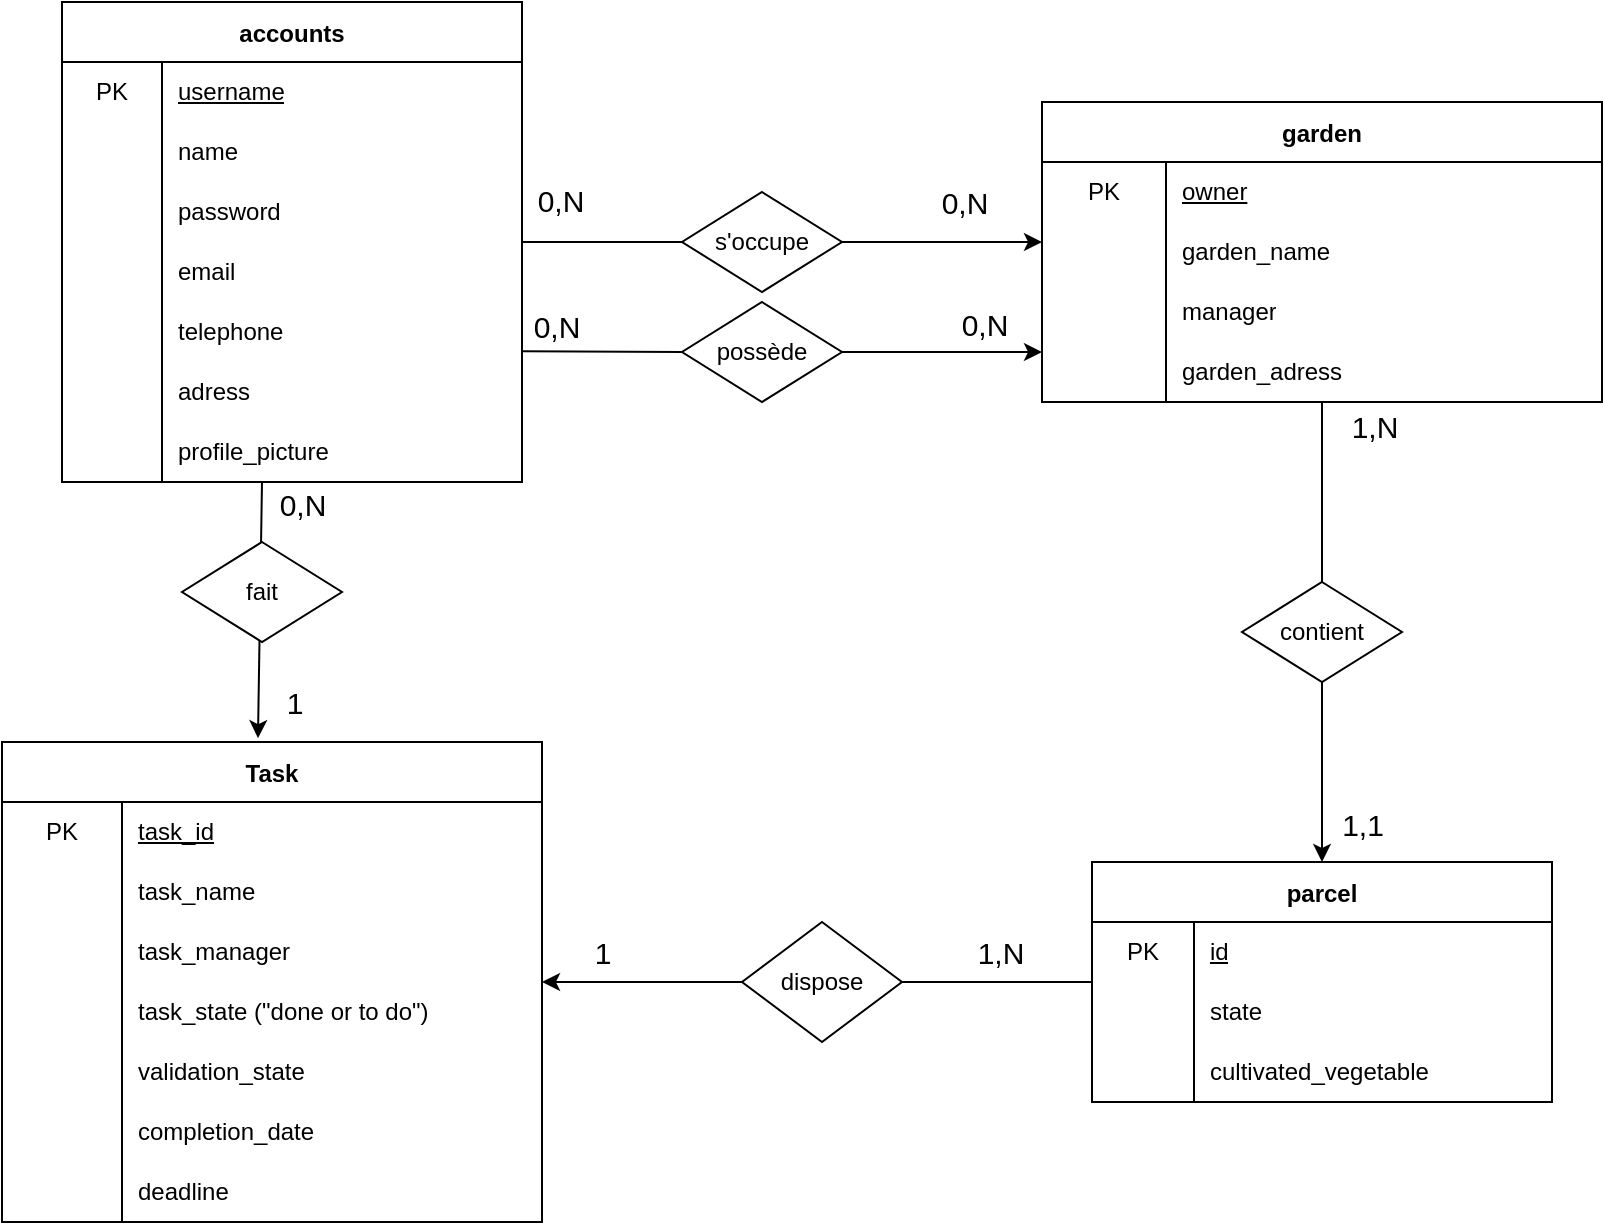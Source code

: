 <mxfile version="20.5.3" type="device"><diagram id="kfnG-v6PSaauxseIfwRb" name="Page-1"><mxGraphModel dx="1422" dy="762" grid="1" gridSize="10" guides="1" tooltips="1" connect="1" arrows="1" fold="1" page="1" pageScale="1" pageWidth="980" pageHeight="1390" math="0" shadow="0"><root><mxCell id="0"/><mxCell id="1" parent="0"/><mxCell id="le0erfsL0BoNp7D_5ZoV-2" value="accounts" style="shape=table;startSize=30;container=1;collapsible=0;childLayout=tableLayout;fixedRows=1;rowLines=0;fontStyle=1;" parent="1" vertex="1"><mxGeometry x="40" y="50" width="230" height="240" as="geometry"/></mxCell><mxCell id="le0erfsL0BoNp7D_5ZoV-6" value="" style="shape=tableRow;horizontal=0;startSize=0;swimlaneHead=0;swimlaneBody=0;top=0;left=0;bottom=0;right=0;collapsible=0;dropTarget=0;fillColor=none;points=[[0,0.5],[1,0.5]];portConstraint=eastwest;" parent="le0erfsL0BoNp7D_5ZoV-2" vertex="1"><mxGeometry y="30" width="230" height="30" as="geometry"/></mxCell><mxCell id="le0erfsL0BoNp7D_5ZoV-7" value="PK" style="shape=partialRectangle;html=1;whiteSpace=wrap;connectable=0;fillColor=none;top=0;left=0;bottom=0;right=0;overflow=hidden;" parent="le0erfsL0BoNp7D_5ZoV-6" vertex="1"><mxGeometry width="50" height="30" as="geometry"><mxRectangle width="50" height="30" as="alternateBounds"/></mxGeometry></mxCell><mxCell id="le0erfsL0BoNp7D_5ZoV-8" value="&lt;u&gt;username&lt;/u&gt;" style="shape=partialRectangle;html=1;whiteSpace=wrap;connectable=0;fillColor=none;top=0;left=0;bottom=0;right=0;align=left;spacingLeft=6;overflow=hidden;" parent="le0erfsL0BoNp7D_5ZoV-6" vertex="1"><mxGeometry x="50" width="180" height="30" as="geometry"><mxRectangle width="180" height="30" as="alternateBounds"/></mxGeometry></mxCell><mxCell id="le0erfsL0BoNp7D_5ZoV-3" value="" style="shape=tableRow;horizontal=0;startSize=0;swimlaneHead=0;swimlaneBody=0;top=0;left=0;bottom=0;right=0;collapsible=0;dropTarget=0;fillColor=none;points=[[0,0.5],[1,0.5]];portConstraint=eastwest;" parent="le0erfsL0BoNp7D_5ZoV-2" vertex="1"><mxGeometry y="60" width="230" height="30" as="geometry"/></mxCell><mxCell id="le0erfsL0BoNp7D_5ZoV-4" value="" style="shape=partialRectangle;html=1;whiteSpace=wrap;connectable=0;fillColor=none;top=0;left=0;bottom=0;right=0;overflow=hidden;pointerEvents=1;" parent="le0erfsL0BoNp7D_5ZoV-3" vertex="1"><mxGeometry width="50" height="30" as="geometry"><mxRectangle width="50" height="30" as="alternateBounds"/></mxGeometry></mxCell><mxCell id="le0erfsL0BoNp7D_5ZoV-5" value="name" style="shape=partialRectangle;html=1;whiteSpace=wrap;connectable=0;fillColor=none;top=0;left=0;bottom=0;right=0;align=left;spacingLeft=6;overflow=hidden;" parent="le0erfsL0BoNp7D_5ZoV-3" vertex="1"><mxGeometry x="50" width="180" height="30" as="geometry"><mxRectangle width="180" height="30" as="alternateBounds"/></mxGeometry></mxCell><mxCell id="le0erfsL0BoNp7D_5ZoV-9" value="" style="shape=tableRow;horizontal=0;startSize=0;swimlaneHead=0;swimlaneBody=0;top=0;left=0;bottom=0;right=0;collapsible=0;dropTarget=0;fillColor=none;points=[[0,0.5],[1,0.5]];portConstraint=eastwest;" parent="le0erfsL0BoNp7D_5ZoV-2" vertex="1"><mxGeometry y="90" width="230" height="30" as="geometry"/></mxCell><mxCell id="le0erfsL0BoNp7D_5ZoV-10" value="" style="shape=partialRectangle;html=1;whiteSpace=wrap;connectable=0;fillColor=none;top=0;left=0;bottom=0;right=0;overflow=hidden;" parent="le0erfsL0BoNp7D_5ZoV-9" vertex="1"><mxGeometry width="50" height="30" as="geometry"><mxRectangle width="50" height="30" as="alternateBounds"/></mxGeometry></mxCell><mxCell id="le0erfsL0BoNp7D_5ZoV-11" value="password" style="shape=partialRectangle;html=1;whiteSpace=wrap;connectable=0;fillColor=none;top=0;left=0;bottom=0;right=0;align=left;spacingLeft=6;overflow=hidden;" parent="le0erfsL0BoNp7D_5ZoV-9" vertex="1"><mxGeometry x="50" width="180" height="30" as="geometry"><mxRectangle width="180" height="30" as="alternateBounds"/></mxGeometry></mxCell><mxCell id="le0erfsL0BoNp7D_5ZoV-25" value="" style="shape=tableRow;horizontal=0;startSize=0;swimlaneHead=0;swimlaneBody=0;top=0;left=0;bottom=0;right=0;collapsible=0;dropTarget=0;fillColor=none;points=[[0,0.5],[1,0.5]];portConstraint=eastwest;" parent="le0erfsL0BoNp7D_5ZoV-2" vertex="1"><mxGeometry y="120" width="230" height="30" as="geometry"/></mxCell><mxCell id="le0erfsL0BoNp7D_5ZoV-26" value="" style="shape=partialRectangle;html=1;whiteSpace=wrap;connectable=0;fillColor=none;top=0;left=0;bottom=0;right=0;overflow=hidden;" parent="le0erfsL0BoNp7D_5ZoV-25" vertex="1"><mxGeometry width="50" height="30" as="geometry"><mxRectangle width="50" height="30" as="alternateBounds"/></mxGeometry></mxCell><mxCell id="le0erfsL0BoNp7D_5ZoV-27" value="email" style="shape=partialRectangle;html=1;whiteSpace=wrap;connectable=0;fillColor=none;top=0;left=0;bottom=0;right=0;align=left;spacingLeft=6;overflow=hidden;" parent="le0erfsL0BoNp7D_5ZoV-25" vertex="1"><mxGeometry x="50" width="180" height="30" as="geometry"><mxRectangle width="180" height="30" as="alternateBounds"/></mxGeometry></mxCell><mxCell id="le0erfsL0BoNp7D_5ZoV-22" value="" style="shape=tableRow;horizontal=0;startSize=0;swimlaneHead=0;swimlaneBody=0;top=0;left=0;bottom=0;right=0;collapsible=0;dropTarget=0;fillColor=none;points=[[0,0.5],[1,0.5]];portConstraint=eastwest;" parent="le0erfsL0BoNp7D_5ZoV-2" vertex="1"><mxGeometry y="150" width="230" height="30" as="geometry"/></mxCell><mxCell id="le0erfsL0BoNp7D_5ZoV-23" value="" style="shape=partialRectangle;html=1;whiteSpace=wrap;connectable=0;fillColor=none;top=0;left=0;bottom=0;right=0;overflow=hidden;" parent="le0erfsL0BoNp7D_5ZoV-22" vertex="1"><mxGeometry width="50" height="30" as="geometry"><mxRectangle width="50" height="30" as="alternateBounds"/></mxGeometry></mxCell><mxCell id="le0erfsL0BoNp7D_5ZoV-24" value="telephone" style="shape=partialRectangle;html=1;whiteSpace=wrap;connectable=0;fillColor=none;top=0;left=0;bottom=0;right=0;align=left;spacingLeft=6;overflow=hidden;" parent="le0erfsL0BoNp7D_5ZoV-22" vertex="1"><mxGeometry x="50" width="180" height="30" as="geometry"><mxRectangle width="180" height="30" as="alternateBounds"/></mxGeometry></mxCell><mxCell id="Tjd96EVF7SlJ4U7axHK--2" value="" style="shape=tableRow;horizontal=0;startSize=0;swimlaneHead=0;swimlaneBody=0;top=0;left=0;bottom=0;right=0;collapsible=0;dropTarget=0;fillColor=none;points=[[0,0.5],[1,0.5]];portConstraint=eastwest;" parent="le0erfsL0BoNp7D_5ZoV-2" vertex="1"><mxGeometry y="180" width="230" height="30" as="geometry"/></mxCell><mxCell id="Tjd96EVF7SlJ4U7axHK--3" value="" style="shape=partialRectangle;html=1;whiteSpace=wrap;connectable=0;fillColor=none;top=0;left=0;bottom=0;right=0;overflow=hidden;" parent="Tjd96EVF7SlJ4U7axHK--2" vertex="1"><mxGeometry width="50" height="30" as="geometry"><mxRectangle width="50" height="30" as="alternateBounds"/></mxGeometry></mxCell><mxCell id="Tjd96EVF7SlJ4U7axHK--4" value="adress" style="shape=partialRectangle;html=1;whiteSpace=wrap;connectable=0;fillColor=none;top=0;left=0;bottom=0;right=0;align=left;spacingLeft=6;overflow=hidden;" parent="Tjd96EVF7SlJ4U7axHK--2" vertex="1"><mxGeometry x="50" width="180" height="30" as="geometry"><mxRectangle width="180" height="30" as="alternateBounds"/></mxGeometry></mxCell><mxCell id="6JYiw_Uu-c0ajwaRlflh-1" value="" style="shape=tableRow;horizontal=0;startSize=0;swimlaneHead=0;swimlaneBody=0;top=0;left=0;bottom=0;right=0;collapsible=0;dropTarget=0;fillColor=none;points=[[0,0.5],[1,0.5]];portConstraint=eastwest;" parent="le0erfsL0BoNp7D_5ZoV-2" vertex="1"><mxGeometry y="210" width="230" height="30" as="geometry"/></mxCell><mxCell id="6JYiw_Uu-c0ajwaRlflh-2" value="" style="shape=partialRectangle;html=1;whiteSpace=wrap;connectable=0;fillColor=none;top=0;left=0;bottom=0;right=0;overflow=hidden;" parent="6JYiw_Uu-c0ajwaRlflh-1" vertex="1"><mxGeometry width="50" height="30" as="geometry"><mxRectangle width="50" height="30" as="alternateBounds"/></mxGeometry></mxCell><mxCell id="6JYiw_Uu-c0ajwaRlflh-3" value="profile_picture" style="shape=partialRectangle;html=1;whiteSpace=wrap;connectable=0;fillColor=none;top=0;left=0;bottom=0;right=0;align=left;spacingLeft=6;overflow=hidden;" parent="6JYiw_Uu-c0ajwaRlflh-1" vertex="1"><mxGeometry x="50" width="180" height="30" as="geometry"><mxRectangle width="180" height="30" as="alternateBounds"/></mxGeometry></mxCell><mxCell id="Vv_ioQXFnHcReBDIDZS8-2" style="edgeStyle=orthogonalEdgeStyle;rounded=0;orthogonalLoop=1;jettySize=auto;html=1;endArrow=none;endFill=0;" edge="1" parent="1" source="le0erfsL0BoNp7D_5ZoV-31" target="Tjd96EVF7SlJ4U7axHK--50"><mxGeometry relative="1" as="geometry"/></mxCell><mxCell id="Vv_ioQXFnHcReBDIDZS8-7" value="1,N" style="edgeLabel;html=1;align=center;verticalAlign=middle;resizable=0;points=[];fontSize=15;" vertex="1" connectable="0" parent="Vv_ioQXFnHcReBDIDZS8-2"><mxGeometry x="-0.709" y="3" relative="1" as="geometry"><mxPoint x="23" y="-1" as="offset"/></mxGeometry></mxCell><mxCell id="le0erfsL0BoNp7D_5ZoV-31" value="garden" style="shape=table;startSize=30;container=1;collapsible=0;childLayout=tableLayout;fixedRows=1;rowLines=0;fontStyle=1;" parent="1" vertex="1"><mxGeometry x="530" y="100" width="280" height="150" as="geometry"/></mxCell><mxCell id="le0erfsL0BoNp7D_5ZoV-32" value="" style="shape=tableRow;horizontal=0;startSize=0;swimlaneHead=0;swimlaneBody=0;top=0;left=0;bottom=0;right=0;collapsible=0;dropTarget=0;fillColor=none;points=[[0,0.5],[1,0.5]];portConstraint=eastwest;" parent="le0erfsL0BoNp7D_5ZoV-31" vertex="1"><mxGeometry y="30" width="280" height="30" as="geometry"/></mxCell><mxCell id="le0erfsL0BoNp7D_5ZoV-33" value="PK" style="shape=partialRectangle;html=1;whiteSpace=wrap;connectable=0;fillColor=none;top=0;left=0;bottom=0;right=0;overflow=hidden;pointerEvents=1;" parent="le0erfsL0BoNp7D_5ZoV-32" vertex="1"><mxGeometry width="62" height="30" as="geometry"><mxRectangle width="62" height="30" as="alternateBounds"/></mxGeometry></mxCell><mxCell id="le0erfsL0BoNp7D_5ZoV-34" value="&lt;u&gt;owner&lt;/u&gt;" style="shape=partialRectangle;html=1;whiteSpace=wrap;connectable=0;fillColor=none;top=0;left=0;bottom=0;right=0;align=left;spacingLeft=6;overflow=hidden;" parent="le0erfsL0BoNp7D_5ZoV-32" vertex="1"><mxGeometry x="62" width="218" height="30" as="geometry"><mxRectangle width="218" height="30" as="alternateBounds"/></mxGeometry></mxCell><mxCell id="le0erfsL0BoNp7D_5ZoV-57" value="" style="shape=tableRow;horizontal=0;startSize=0;swimlaneHead=0;swimlaneBody=0;top=0;left=0;bottom=0;right=0;collapsible=0;dropTarget=0;fillColor=none;points=[[0,0.5],[1,0.5]];portConstraint=eastwest;" parent="le0erfsL0BoNp7D_5ZoV-31" vertex="1"><mxGeometry y="60" width="280" height="30" as="geometry"/></mxCell><mxCell id="le0erfsL0BoNp7D_5ZoV-58" value="" style="shape=partialRectangle;html=1;whiteSpace=wrap;connectable=0;fillColor=none;top=0;left=0;bottom=0;right=0;overflow=hidden;pointerEvents=1;" parent="le0erfsL0BoNp7D_5ZoV-57" vertex="1"><mxGeometry width="62" height="30" as="geometry"><mxRectangle width="62" height="30" as="alternateBounds"/></mxGeometry></mxCell><mxCell id="le0erfsL0BoNp7D_5ZoV-59" value="garden_name" style="shape=partialRectangle;html=1;whiteSpace=wrap;connectable=0;fillColor=none;top=0;left=0;bottom=0;right=0;align=left;spacingLeft=6;overflow=hidden;" parent="le0erfsL0BoNp7D_5ZoV-57" vertex="1"><mxGeometry x="62" width="218" height="30" as="geometry"><mxRectangle width="218" height="30" as="alternateBounds"/></mxGeometry></mxCell><mxCell id="le0erfsL0BoNp7D_5ZoV-35" value="" style="shape=tableRow;horizontal=0;startSize=0;swimlaneHead=0;swimlaneBody=0;top=0;left=0;bottom=0;right=0;collapsible=0;dropTarget=0;fillColor=none;points=[[0,0.5],[1,0.5]];portConstraint=eastwest;" parent="le0erfsL0BoNp7D_5ZoV-31" vertex="1"><mxGeometry y="90" width="280" height="30" as="geometry"/></mxCell><mxCell id="le0erfsL0BoNp7D_5ZoV-36" value="" style="shape=partialRectangle;html=1;whiteSpace=wrap;connectable=0;fillColor=none;top=0;left=0;bottom=0;right=0;overflow=hidden;" parent="le0erfsL0BoNp7D_5ZoV-35" vertex="1"><mxGeometry width="62" height="30" as="geometry"><mxRectangle width="62" height="30" as="alternateBounds"/></mxGeometry></mxCell><mxCell id="le0erfsL0BoNp7D_5ZoV-37" value="manager" style="shape=partialRectangle;html=1;whiteSpace=wrap;connectable=0;fillColor=none;top=0;left=0;bottom=0;right=0;align=left;spacingLeft=6;overflow=hidden;" parent="le0erfsL0BoNp7D_5ZoV-35" vertex="1"><mxGeometry x="62" width="218" height="30" as="geometry"><mxRectangle width="218" height="30" as="alternateBounds"/></mxGeometry></mxCell><mxCell id="le0erfsL0BoNp7D_5ZoV-44" value="" style="shape=tableRow;horizontal=0;startSize=0;swimlaneHead=0;swimlaneBody=0;top=0;left=0;bottom=0;right=0;collapsible=0;dropTarget=0;fillColor=none;points=[[0,0.5],[1,0.5]];portConstraint=eastwest;" parent="le0erfsL0BoNp7D_5ZoV-31" vertex="1"><mxGeometry y="120" width="280" height="30" as="geometry"/></mxCell><mxCell id="le0erfsL0BoNp7D_5ZoV-45" value="" style="shape=partialRectangle;html=1;whiteSpace=wrap;connectable=0;fillColor=none;top=0;left=0;bottom=0;right=0;overflow=hidden;" parent="le0erfsL0BoNp7D_5ZoV-44" vertex="1"><mxGeometry width="62" height="30" as="geometry"><mxRectangle width="62" height="30" as="alternateBounds"/></mxGeometry></mxCell><mxCell id="le0erfsL0BoNp7D_5ZoV-46" value="garden_adress" style="shape=partialRectangle;html=1;whiteSpace=wrap;connectable=0;fillColor=none;top=0;left=0;bottom=0;right=0;align=left;spacingLeft=6;overflow=hidden;" parent="le0erfsL0BoNp7D_5ZoV-44" vertex="1"><mxGeometry x="62" width="218" height="30" as="geometry"><mxRectangle width="218" height="30" as="alternateBounds"/></mxGeometry></mxCell><mxCell id="le0erfsL0BoNp7D_5ZoV-81" value="" style="endArrow=none;html=1;rounded=0;endFill=0;entryX=0;entryY=0.5;entryDx=0;entryDy=0;exitX=1.001;exitY=0.821;exitDx=0;exitDy=0;exitPerimeter=0;" parent="1" target="Tjd96EVF7SlJ4U7axHK--1" edge="1" source="le0erfsL0BoNp7D_5ZoV-22"><mxGeometry relative="1" as="geometry"><mxPoint x="270" y="150" as="sourcePoint"/><mxPoint x="430" y="150" as="targetPoint"/></mxGeometry></mxCell><mxCell id="Vv_ioQXFnHcReBDIDZS8-12" value="0,N" style="edgeLabel;html=1;align=center;verticalAlign=middle;resizable=0;points=[];fontSize=15;" vertex="1" connectable="0" parent="le0erfsL0BoNp7D_5ZoV-81"><mxGeometry x="0.332" y="-1" relative="1" as="geometry"><mxPoint x="-36" y="-14" as="offset"/></mxGeometry></mxCell><mxCell id="Vv_ioQXFnHcReBDIDZS8-9" style="edgeStyle=orthogonalEdgeStyle;rounded=0;orthogonalLoop=1;jettySize=auto;html=1;fontSize=15;endArrow=classic;endFill=1;" edge="1" parent="1" source="Tjd96EVF7SlJ4U7axHK--1" target="le0erfsL0BoNp7D_5ZoV-31"><mxGeometry relative="1" as="geometry"><Array as="points"><mxPoint x="510" y="225"/><mxPoint x="510" y="225"/></Array></mxGeometry></mxCell><mxCell id="Vv_ioQXFnHcReBDIDZS8-10" value="0,N" style="edgeLabel;html=1;align=center;verticalAlign=middle;resizable=0;points=[];fontSize=15;" vertex="1" connectable="0" parent="Vv_ioQXFnHcReBDIDZS8-9"><mxGeometry x="-0.367" y="1" relative="1" as="geometry"><mxPoint x="39" y="-13" as="offset"/></mxGeometry></mxCell><mxCell id="Tjd96EVF7SlJ4U7axHK--1" value="possède" style="rhombus;whiteSpace=wrap;html=1;" parent="1" vertex="1"><mxGeometry x="350" y="200" width="80" height="50" as="geometry"/></mxCell><mxCell id="Tjd96EVF7SlJ4U7axHK--33" value="parcel" style="shape=table;startSize=30;container=1;collapsible=0;childLayout=tableLayout;fixedRows=1;rowLines=0;fontStyle=1;" parent="1" vertex="1"><mxGeometry x="555" y="480" width="230" height="120" as="geometry"/></mxCell><mxCell id="Tjd96EVF7SlJ4U7axHK--34" value="" style="shape=tableRow;horizontal=0;startSize=0;swimlaneHead=0;swimlaneBody=0;top=0;left=0;bottom=0;right=0;collapsible=0;dropTarget=0;fillColor=none;points=[[0,0.5],[1,0.5]];portConstraint=eastwest;" parent="Tjd96EVF7SlJ4U7axHK--33" vertex="1"><mxGeometry y="30" width="230" height="30" as="geometry"/></mxCell><mxCell id="Tjd96EVF7SlJ4U7axHK--35" value="PK" style="shape=partialRectangle;html=1;whiteSpace=wrap;connectable=0;fillColor=none;top=0;left=0;bottom=0;right=0;overflow=hidden;pointerEvents=1;" parent="Tjd96EVF7SlJ4U7axHK--34" vertex="1"><mxGeometry width="51" height="30" as="geometry"><mxRectangle width="51" height="30" as="alternateBounds"/></mxGeometry></mxCell><mxCell id="Tjd96EVF7SlJ4U7axHK--36" value="&lt;u&gt;id&lt;/u&gt;" style="shape=partialRectangle;html=1;whiteSpace=wrap;connectable=0;fillColor=none;top=0;left=0;bottom=0;right=0;align=left;spacingLeft=6;overflow=hidden;" parent="Tjd96EVF7SlJ4U7axHK--34" vertex="1"><mxGeometry x="51" width="179" height="30" as="geometry"><mxRectangle width="179" height="30" as="alternateBounds"/></mxGeometry></mxCell><mxCell id="6JYiw_Uu-c0ajwaRlflh-14" value="" style="shape=tableRow;horizontal=0;startSize=0;swimlaneHead=0;swimlaneBody=0;top=0;left=0;bottom=0;right=0;collapsible=0;dropTarget=0;fillColor=none;points=[[0,0.5],[1,0.5]];portConstraint=eastwest;" parent="Tjd96EVF7SlJ4U7axHK--33" vertex="1"><mxGeometry y="60" width="230" height="30" as="geometry"/></mxCell><mxCell id="6JYiw_Uu-c0ajwaRlflh-15" value="" style="shape=partialRectangle;html=1;whiteSpace=wrap;connectable=0;fillColor=none;top=0;left=0;bottom=0;right=0;overflow=hidden;pointerEvents=1;" parent="6JYiw_Uu-c0ajwaRlflh-14" vertex="1"><mxGeometry width="51" height="30" as="geometry"><mxRectangle width="51" height="30" as="alternateBounds"/></mxGeometry></mxCell><mxCell id="6JYiw_Uu-c0ajwaRlflh-16" value="state" style="shape=partialRectangle;html=1;whiteSpace=wrap;connectable=0;fillColor=none;top=0;left=0;bottom=0;right=0;align=left;spacingLeft=6;overflow=hidden;" parent="6JYiw_Uu-c0ajwaRlflh-14" vertex="1"><mxGeometry x="51" width="179" height="30" as="geometry"><mxRectangle width="179" height="30" as="alternateBounds"/></mxGeometry></mxCell><mxCell id="Tjd96EVF7SlJ4U7axHK--37" value="" style="shape=tableRow;horizontal=0;startSize=0;swimlaneHead=0;swimlaneBody=0;top=0;left=0;bottom=0;right=0;collapsible=0;dropTarget=0;fillColor=none;points=[[0,0.5],[1,0.5]];portConstraint=eastwest;" parent="Tjd96EVF7SlJ4U7axHK--33" vertex="1"><mxGeometry y="90" width="230" height="30" as="geometry"/></mxCell><mxCell id="Tjd96EVF7SlJ4U7axHK--38" value="" style="shape=partialRectangle;html=1;whiteSpace=wrap;connectable=0;fillColor=none;top=0;left=0;bottom=0;right=0;overflow=hidden;" parent="Tjd96EVF7SlJ4U7axHK--37" vertex="1"><mxGeometry width="51" height="30" as="geometry"><mxRectangle width="51" height="30" as="alternateBounds"/></mxGeometry></mxCell><mxCell id="Tjd96EVF7SlJ4U7axHK--39" value="cultivated_vegetable" style="shape=partialRectangle;html=1;whiteSpace=wrap;connectable=0;fillColor=none;top=0;left=0;bottom=0;right=0;align=left;spacingLeft=6;overflow=hidden;" parent="Tjd96EVF7SlJ4U7axHK--37" vertex="1"><mxGeometry x="51" width="179" height="30" as="geometry"><mxRectangle width="179" height="30" as="alternateBounds"/></mxGeometry></mxCell><mxCell id="Tjd96EVF7SlJ4U7axHK--46" value="" style="endArrow=classic;html=1;rounded=0;exitX=0.5;exitY=1;exitDx=0;exitDy=0;" parent="1" source="Tjd96EVF7SlJ4U7axHK--50" target="Tjd96EVF7SlJ4U7axHK--33" edge="1"><mxGeometry width="50" height="50" relative="1" as="geometry"><mxPoint x="390" y="420" as="sourcePoint"/><mxPoint x="270.92" y="485.49" as="targetPoint"/></mxGeometry></mxCell><mxCell id="Vv_ioQXFnHcReBDIDZS8-6" value="1,1" style="edgeLabel;html=1;align=center;verticalAlign=middle;resizable=0;points=[];fontSize=15;" vertex="1" connectable="0" parent="Tjd96EVF7SlJ4U7axHK--46"><mxGeometry x="0.233" y="4" relative="1" as="geometry"><mxPoint x="16" y="15" as="offset"/></mxGeometry></mxCell><mxCell id="Tjd96EVF7SlJ4U7axHK--50" value="contient" style="rhombus;whiteSpace=wrap;html=1;" parent="1" vertex="1"><mxGeometry x="630" y="340" width="80" height="50" as="geometry"/></mxCell><mxCell id="s6dvM-gy2wAkVCmK1dsF-1" value="" style="endArrow=none;html=1;rounded=0;endFill=0;" parent="1" target="s6dvM-gy2wAkVCmK1dsF-3" edge="1" source="le0erfsL0BoNp7D_5ZoV-2"><mxGeometry width="50" height="50" relative="1" as="geometry"><mxPoint x="270" y="90" as="sourcePoint"/><mxPoint x="320" y="40" as="targetPoint"/></mxGeometry></mxCell><mxCell id="Vv_ioQXFnHcReBDIDZS8-13" value="0,N" style="edgeLabel;html=1;align=center;verticalAlign=middle;resizable=0;points=[];fontSize=15;" vertex="1" connectable="0" parent="s6dvM-gy2wAkVCmK1dsF-1"><mxGeometry x="0.342" y="2" relative="1" as="geometry"><mxPoint x="-35" y="-19" as="offset"/></mxGeometry></mxCell><mxCell id="Vv_ioQXFnHcReBDIDZS8-16" style="edgeStyle=orthogonalEdgeStyle;rounded=0;orthogonalLoop=1;jettySize=auto;html=1;fontSize=15;endArrow=classic;endFill=1;exitX=1;exitY=0.5;exitDx=0;exitDy=0;" edge="1" parent="1" source="s6dvM-gy2wAkVCmK1dsF-3" target="le0erfsL0BoNp7D_5ZoV-31"><mxGeometry relative="1" as="geometry"><Array as="points"><mxPoint x="480" y="170"/><mxPoint x="480" y="170"/></Array></mxGeometry></mxCell><mxCell id="Vv_ioQXFnHcReBDIDZS8-17" value="0,N" style="edgeLabel;html=1;align=center;verticalAlign=middle;resizable=0;points=[];fontSize=15;" vertex="1" connectable="0" parent="Vv_ioQXFnHcReBDIDZS8-16"><mxGeometry x="-0.349" y="-1" relative="1" as="geometry"><mxPoint x="28" y="-21" as="offset"/></mxGeometry></mxCell><mxCell id="s6dvM-gy2wAkVCmK1dsF-3" value="s'occupe" style="rhombus;whiteSpace=wrap;html=1;" parent="1" vertex="1"><mxGeometry x="350" y="145" width="80" height="50" as="geometry"/></mxCell><mxCell id="6JYiw_Uu-c0ajwaRlflh-4" value="Task" style="shape=table;startSize=30;container=1;collapsible=0;childLayout=tableLayout;fixedRows=1;rowLines=0;fontStyle=1;" parent="1" vertex="1"><mxGeometry x="10" y="420" width="270" height="240" as="geometry"/></mxCell><mxCell id="6JYiw_Uu-c0ajwaRlflh-5" value="" style="shape=tableRow;horizontal=0;startSize=0;swimlaneHead=0;swimlaneBody=0;top=0;left=0;bottom=0;right=0;collapsible=0;dropTarget=0;fillColor=none;points=[[0,0.5],[1,0.5]];portConstraint=eastwest;" parent="6JYiw_Uu-c0ajwaRlflh-4" vertex="1"><mxGeometry y="30" width="270" height="30" as="geometry"/></mxCell><mxCell id="6JYiw_Uu-c0ajwaRlflh-6" value="PK" style="shape=partialRectangle;html=1;whiteSpace=wrap;connectable=0;fillColor=none;top=0;left=0;bottom=0;right=0;overflow=hidden;pointerEvents=1;" parent="6JYiw_Uu-c0ajwaRlflh-5" vertex="1"><mxGeometry width="60" height="30" as="geometry"><mxRectangle width="60" height="30" as="alternateBounds"/></mxGeometry></mxCell><mxCell id="6JYiw_Uu-c0ajwaRlflh-7" value="&lt;u&gt;task_id&lt;/u&gt;" style="shape=partialRectangle;html=1;whiteSpace=wrap;connectable=0;fillColor=none;top=0;left=0;bottom=0;right=0;align=left;spacingLeft=6;overflow=hidden;" parent="6JYiw_Uu-c0ajwaRlflh-5" vertex="1"><mxGeometry x="60" width="210" height="30" as="geometry"><mxRectangle width="210" height="30" as="alternateBounds"/></mxGeometry></mxCell><mxCell id="6JYiw_Uu-c0ajwaRlflh-36" value="" style="shape=tableRow;horizontal=0;startSize=0;swimlaneHead=0;swimlaneBody=0;top=0;left=0;bottom=0;right=0;collapsible=0;dropTarget=0;fillColor=none;points=[[0,0.5],[1,0.5]];portConstraint=eastwest;" parent="6JYiw_Uu-c0ajwaRlflh-4" vertex="1"><mxGeometry y="60" width="270" height="30" as="geometry"/></mxCell><mxCell id="6JYiw_Uu-c0ajwaRlflh-37" value="" style="shape=partialRectangle;html=1;whiteSpace=wrap;connectable=0;fillColor=none;top=0;left=0;bottom=0;right=0;overflow=hidden;pointerEvents=1;" parent="6JYiw_Uu-c0ajwaRlflh-36" vertex="1"><mxGeometry width="60" height="30" as="geometry"><mxRectangle width="60" height="30" as="alternateBounds"/></mxGeometry></mxCell><mxCell id="6JYiw_Uu-c0ajwaRlflh-38" value="task_name" style="shape=partialRectangle;html=1;whiteSpace=wrap;connectable=0;fillColor=none;top=0;left=0;bottom=0;right=0;align=left;spacingLeft=6;overflow=hidden;" parent="6JYiw_Uu-c0ajwaRlflh-36" vertex="1"><mxGeometry x="60" width="210" height="30" as="geometry"><mxRectangle width="210" height="30" as="alternateBounds"/></mxGeometry></mxCell><mxCell id="6JYiw_Uu-c0ajwaRlflh-8" value="" style="shape=tableRow;horizontal=0;startSize=0;swimlaneHead=0;swimlaneBody=0;top=0;left=0;bottom=0;right=0;collapsible=0;dropTarget=0;fillColor=none;points=[[0,0.5],[1,0.5]];portConstraint=eastwest;" parent="6JYiw_Uu-c0ajwaRlflh-4" vertex="1"><mxGeometry y="90" width="270" height="30" as="geometry"/></mxCell><mxCell id="6JYiw_Uu-c0ajwaRlflh-9" value="" style="shape=partialRectangle;html=1;whiteSpace=wrap;connectable=0;fillColor=none;top=0;left=0;bottom=0;right=0;overflow=hidden;" parent="6JYiw_Uu-c0ajwaRlflh-8" vertex="1"><mxGeometry width="60" height="30" as="geometry"><mxRectangle width="60" height="30" as="alternateBounds"/></mxGeometry></mxCell><mxCell id="6JYiw_Uu-c0ajwaRlflh-10" value="task_manager" style="shape=partialRectangle;html=1;whiteSpace=wrap;connectable=0;fillColor=none;top=0;left=0;bottom=0;right=0;align=left;spacingLeft=6;overflow=hidden;" parent="6JYiw_Uu-c0ajwaRlflh-8" vertex="1"><mxGeometry x="60" width="210" height="30" as="geometry"><mxRectangle width="210" height="30" as="alternateBounds"/></mxGeometry></mxCell><mxCell id="6JYiw_Uu-c0ajwaRlflh-30" value="" style="shape=tableRow;horizontal=0;startSize=0;swimlaneHead=0;swimlaneBody=0;top=0;left=0;bottom=0;right=0;collapsible=0;dropTarget=0;fillColor=none;points=[[0,0.5],[1,0.5]];portConstraint=eastwest;" parent="6JYiw_Uu-c0ajwaRlflh-4" vertex="1"><mxGeometry y="120" width="270" height="30" as="geometry"/></mxCell><mxCell id="6JYiw_Uu-c0ajwaRlflh-31" value="" style="shape=partialRectangle;html=1;whiteSpace=wrap;connectable=0;fillColor=none;top=0;left=0;bottom=0;right=0;overflow=hidden;" parent="6JYiw_Uu-c0ajwaRlflh-30" vertex="1"><mxGeometry width="60" height="30" as="geometry"><mxRectangle width="60" height="30" as="alternateBounds"/></mxGeometry></mxCell><mxCell id="6JYiw_Uu-c0ajwaRlflh-32" value="task_state (&quot;done or to do&quot;)" style="shape=partialRectangle;html=1;whiteSpace=wrap;connectable=0;fillColor=none;top=0;left=0;bottom=0;right=0;align=left;spacingLeft=6;overflow=hidden;" parent="6JYiw_Uu-c0ajwaRlflh-30" vertex="1"><mxGeometry x="60" width="210" height="30" as="geometry"><mxRectangle width="210" height="30" as="alternateBounds"/></mxGeometry></mxCell><mxCell id="6JYiw_Uu-c0ajwaRlflh-40" value="" style="shape=tableRow;horizontal=0;startSize=0;swimlaneHead=0;swimlaneBody=0;top=0;left=0;bottom=0;right=0;collapsible=0;dropTarget=0;fillColor=none;points=[[0,0.5],[1,0.5]];portConstraint=eastwest;" parent="6JYiw_Uu-c0ajwaRlflh-4" vertex="1"><mxGeometry y="150" width="270" height="30" as="geometry"/></mxCell><mxCell id="6JYiw_Uu-c0ajwaRlflh-41" value="" style="shape=partialRectangle;html=1;whiteSpace=wrap;connectable=0;fillColor=none;top=0;left=0;bottom=0;right=0;overflow=hidden;" parent="6JYiw_Uu-c0ajwaRlflh-40" vertex="1"><mxGeometry width="60" height="30" as="geometry"><mxRectangle width="60" height="30" as="alternateBounds"/></mxGeometry></mxCell><mxCell id="6JYiw_Uu-c0ajwaRlflh-42" value="validation_state&amp;nbsp;" style="shape=partialRectangle;html=1;whiteSpace=wrap;connectable=0;fillColor=none;top=0;left=0;bottom=0;right=0;align=left;spacingLeft=6;overflow=hidden;" parent="6JYiw_Uu-c0ajwaRlflh-40" vertex="1"><mxGeometry x="60" width="210" height="30" as="geometry"><mxRectangle width="210" height="30" as="alternateBounds"/></mxGeometry></mxCell><mxCell id="6JYiw_Uu-c0ajwaRlflh-27" value="" style="shape=tableRow;horizontal=0;startSize=0;swimlaneHead=0;swimlaneBody=0;top=0;left=0;bottom=0;right=0;collapsible=0;dropTarget=0;fillColor=none;points=[[0,0.5],[1,0.5]];portConstraint=eastwest;" parent="6JYiw_Uu-c0ajwaRlflh-4" vertex="1"><mxGeometry y="180" width="270" height="30" as="geometry"/></mxCell><mxCell id="6JYiw_Uu-c0ajwaRlflh-28" value="" style="shape=partialRectangle;html=1;whiteSpace=wrap;connectable=0;fillColor=none;top=0;left=0;bottom=0;right=0;overflow=hidden;" parent="6JYiw_Uu-c0ajwaRlflh-27" vertex="1"><mxGeometry width="60" height="30" as="geometry"><mxRectangle width="60" height="30" as="alternateBounds"/></mxGeometry></mxCell><mxCell id="6JYiw_Uu-c0ajwaRlflh-29" value="completion_date" style="shape=partialRectangle;html=1;whiteSpace=wrap;connectable=0;fillColor=none;top=0;left=0;bottom=0;right=0;align=left;spacingLeft=6;overflow=hidden;" parent="6JYiw_Uu-c0ajwaRlflh-27" vertex="1"><mxGeometry x="60" width="210" height="30" as="geometry"><mxRectangle width="210" height="30" as="alternateBounds"/></mxGeometry></mxCell><mxCell id="6JYiw_Uu-c0ajwaRlflh-11" value="" style="shape=tableRow;horizontal=0;startSize=0;swimlaneHead=0;swimlaneBody=0;top=0;left=0;bottom=0;right=0;collapsible=0;dropTarget=0;fillColor=none;points=[[0,0.5],[1,0.5]];portConstraint=eastwest;" parent="6JYiw_Uu-c0ajwaRlflh-4" vertex="1"><mxGeometry y="210" width="270" height="30" as="geometry"/></mxCell><mxCell id="6JYiw_Uu-c0ajwaRlflh-12" value="" style="shape=partialRectangle;html=1;whiteSpace=wrap;connectable=0;fillColor=none;top=0;left=0;bottom=0;right=0;overflow=hidden;" parent="6JYiw_Uu-c0ajwaRlflh-11" vertex="1"><mxGeometry width="60" height="30" as="geometry"><mxRectangle width="60" height="30" as="alternateBounds"/></mxGeometry></mxCell><mxCell id="6JYiw_Uu-c0ajwaRlflh-13" value="deadline" style="shape=partialRectangle;html=1;whiteSpace=wrap;connectable=0;fillColor=none;top=0;left=0;bottom=0;right=0;align=left;spacingLeft=6;overflow=hidden;" parent="6JYiw_Uu-c0ajwaRlflh-11" vertex="1"><mxGeometry x="60" width="210" height="30" as="geometry"><mxRectangle width="210" height="30" as="alternateBounds"/></mxGeometry></mxCell><mxCell id="6JYiw_Uu-c0ajwaRlflh-33" value="" style="endArrow=none;html=1;rounded=0;endFill=0;" parent="1" target="6JYiw_Uu-c0ajwaRlflh-39" edge="1" source="Tjd96EVF7SlJ4U7axHK--33"><mxGeometry width="50" height="50" relative="1" as="geometry"><mxPoint x="630" y="530" as="sourcePoint"/><mxPoint x="740" y="530" as="targetPoint"/></mxGeometry></mxCell><mxCell id="Vv_ioQXFnHcReBDIDZS8-4" value="&lt;font style=&quot;font-size: 15px;&quot;&gt;1,N&lt;/font&gt;" style="edgeLabel;html=1;align=center;verticalAlign=middle;resizable=0;points=[];" vertex="1" connectable="0" parent="6JYiw_Uu-c0ajwaRlflh-33"><mxGeometry x="0.415" y="-4" relative="1" as="geometry"><mxPoint x="21" y="-11" as="offset"/></mxGeometry></mxCell><mxCell id="Vv_ioQXFnHcReBDIDZS8-3" style="edgeStyle=orthogonalEdgeStyle;rounded=0;orthogonalLoop=1;jettySize=auto;html=1;endArrow=classic;endFill=1;" edge="1" parent="1" source="6JYiw_Uu-c0ajwaRlflh-39" target="6JYiw_Uu-c0ajwaRlflh-4"><mxGeometry relative="1" as="geometry"/></mxCell><mxCell id="Vv_ioQXFnHcReBDIDZS8-5" value="1" style="edgeLabel;html=1;align=center;verticalAlign=middle;resizable=0;points=[];fontSize=15;" vertex="1" connectable="0" parent="Vv_ioQXFnHcReBDIDZS8-3"><mxGeometry x="0.24" y="-2" relative="1" as="geometry"><mxPoint x="-8" y="-13" as="offset"/></mxGeometry></mxCell><mxCell id="6JYiw_Uu-c0ajwaRlflh-39" value="dispose" style="rhombus;whiteSpace=wrap;html=1;" parent="1" vertex="1"><mxGeometry x="380" y="510" width="80" height="60" as="geometry"/></mxCell><mxCell id="6JYiw_Uu-c0ajwaRlflh-43" value="" style="endArrow=classic;html=1;rounded=0;entryX=0.474;entryY=-0.008;entryDx=0;entryDy=0;entryPerimeter=0;" parent="1" target="6JYiw_Uu-c0ajwaRlflh-4" edge="1"><mxGeometry width="50" height="50" relative="1" as="geometry"><mxPoint x="140" y="290" as="sourcePoint"/><mxPoint x="140" y="370" as="targetPoint"/></mxGeometry></mxCell><mxCell id="Vv_ioQXFnHcReBDIDZS8-14" value="1" style="edgeLabel;html=1;align=center;verticalAlign=middle;resizable=0;points=[];fontSize=15;" vertex="1" connectable="0" parent="6JYiw_Uu-c0ajwaRlflh-43"><mxGeometry x="0.514" y="1" relative="1" as="geometry"><mxPoint x="16" y="13" as="offset"/></mxGeometry></mxCell><mxCell id="Vv_ioQXFnHcReBDIDZS8-15" value="0,N" style="edgeLabel;html=1;align=center;verticalAlign=middle;resizable=0;points=[];fontSize=15;" vertex="1" connectable="0" parent="6JYiw_Uu-c0ajwaRlflh-43"><mxGeometry x="-0.829" y="4" relative="1" as="geometry"><mxPoint x="16" as="offset"/></mxGeometry></mxCell><mxCell id="6JYiw_Uu-c0ajwaRlflh-44" value="fait" style="rhombus;whiteSpace=wrap;html=1;" parent="1" vertex="1"><mxGeometry x="100" y="320" width="80" height="50" as="geometry"/></mxCell></root></mxGraphModel></diagram></mxfile>